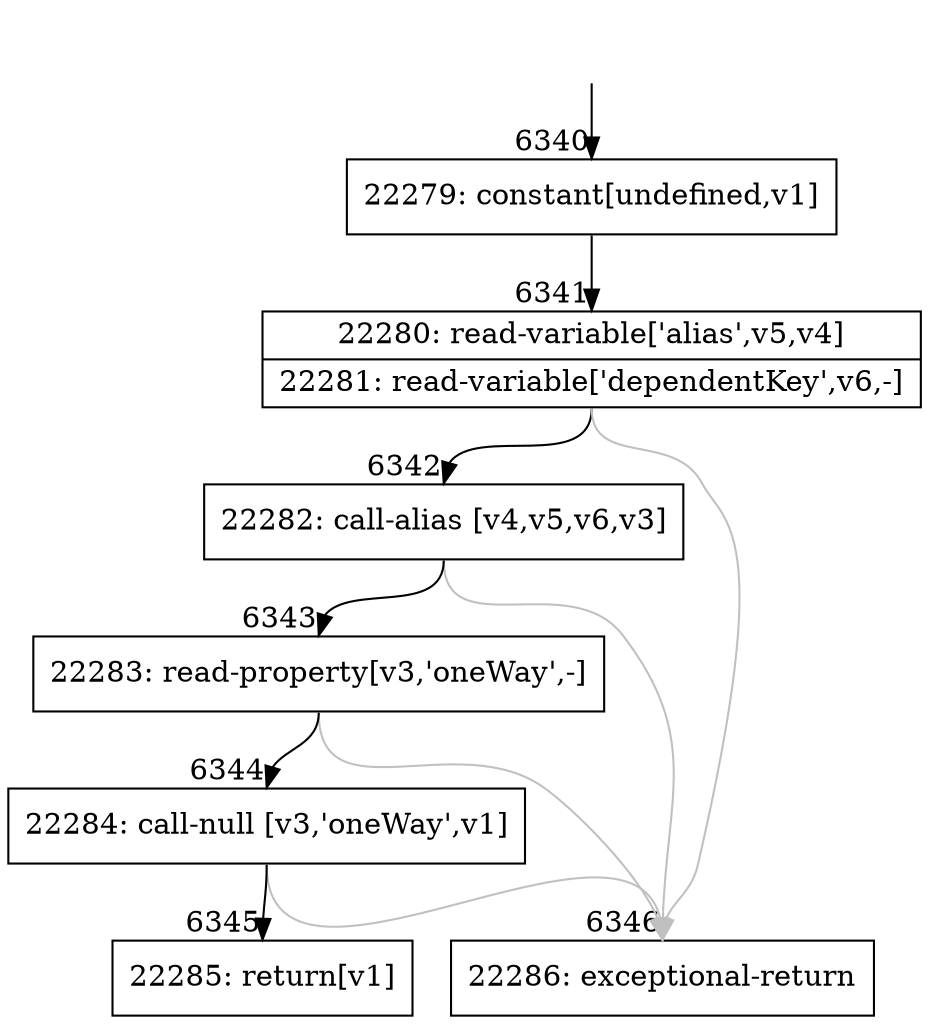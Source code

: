 digraph {
rankdir="TD"
BB_entry518[shape=none,label=""];
BB_entry518 -> BB6340 [tailport=s, headport=n, headlabel="    6340"]
BB6340 [shape=record label="{22279: constant[undefined,v1]}" ] 
BB6340 -> BB6341 [tailport=s, headport=n, headlabel="      6341"]
BB6341 [shape=record label="{22280: read-variable['alias',v5,v4]|22281: read-variable['dependentKey',v6,-]}" ] 
BB6341 -> BB6342 [tailport=s, headport=n, headlabel="      6342"]
BB6341 -> BB6346 [tailport=s, headport=n, color=gray, headlabel="      6346"]
BB6342 [shape=record label="{22282: call-alias [v4,v5,v6,v3]}" ] 
BB6342 -> BB6343 [tailport=s, headport=n, headlabel="      6343"]
BB6342 -> BB6346 [tailport=s, headport=n, color=gray]
BB6343 [shape=record label="{22283: read-property[v3,'oneWay',-]}" ] 
BB6343 -> BB6344 [tailport=s, headport=n, headlabel="      6344"]
BB6343 -> BB6346 [tailport=s, headport=n, color=gray]
BB6344 [shape=record label="{22284: call-null [v3,'oneWay',v1]}" ] 
BB6344 -> BB6345 [tailport=s, headport=n, headlabel="      6345"]
BB6344 -> BB6346 [tailport=s, headport=n, color=gray]
BB6345 [shape=record label="{22285: return[v1]}" ] 
BB6346 [shape=record label="{22286: exceptional-return}" ] 
//#$~ 11793
}
